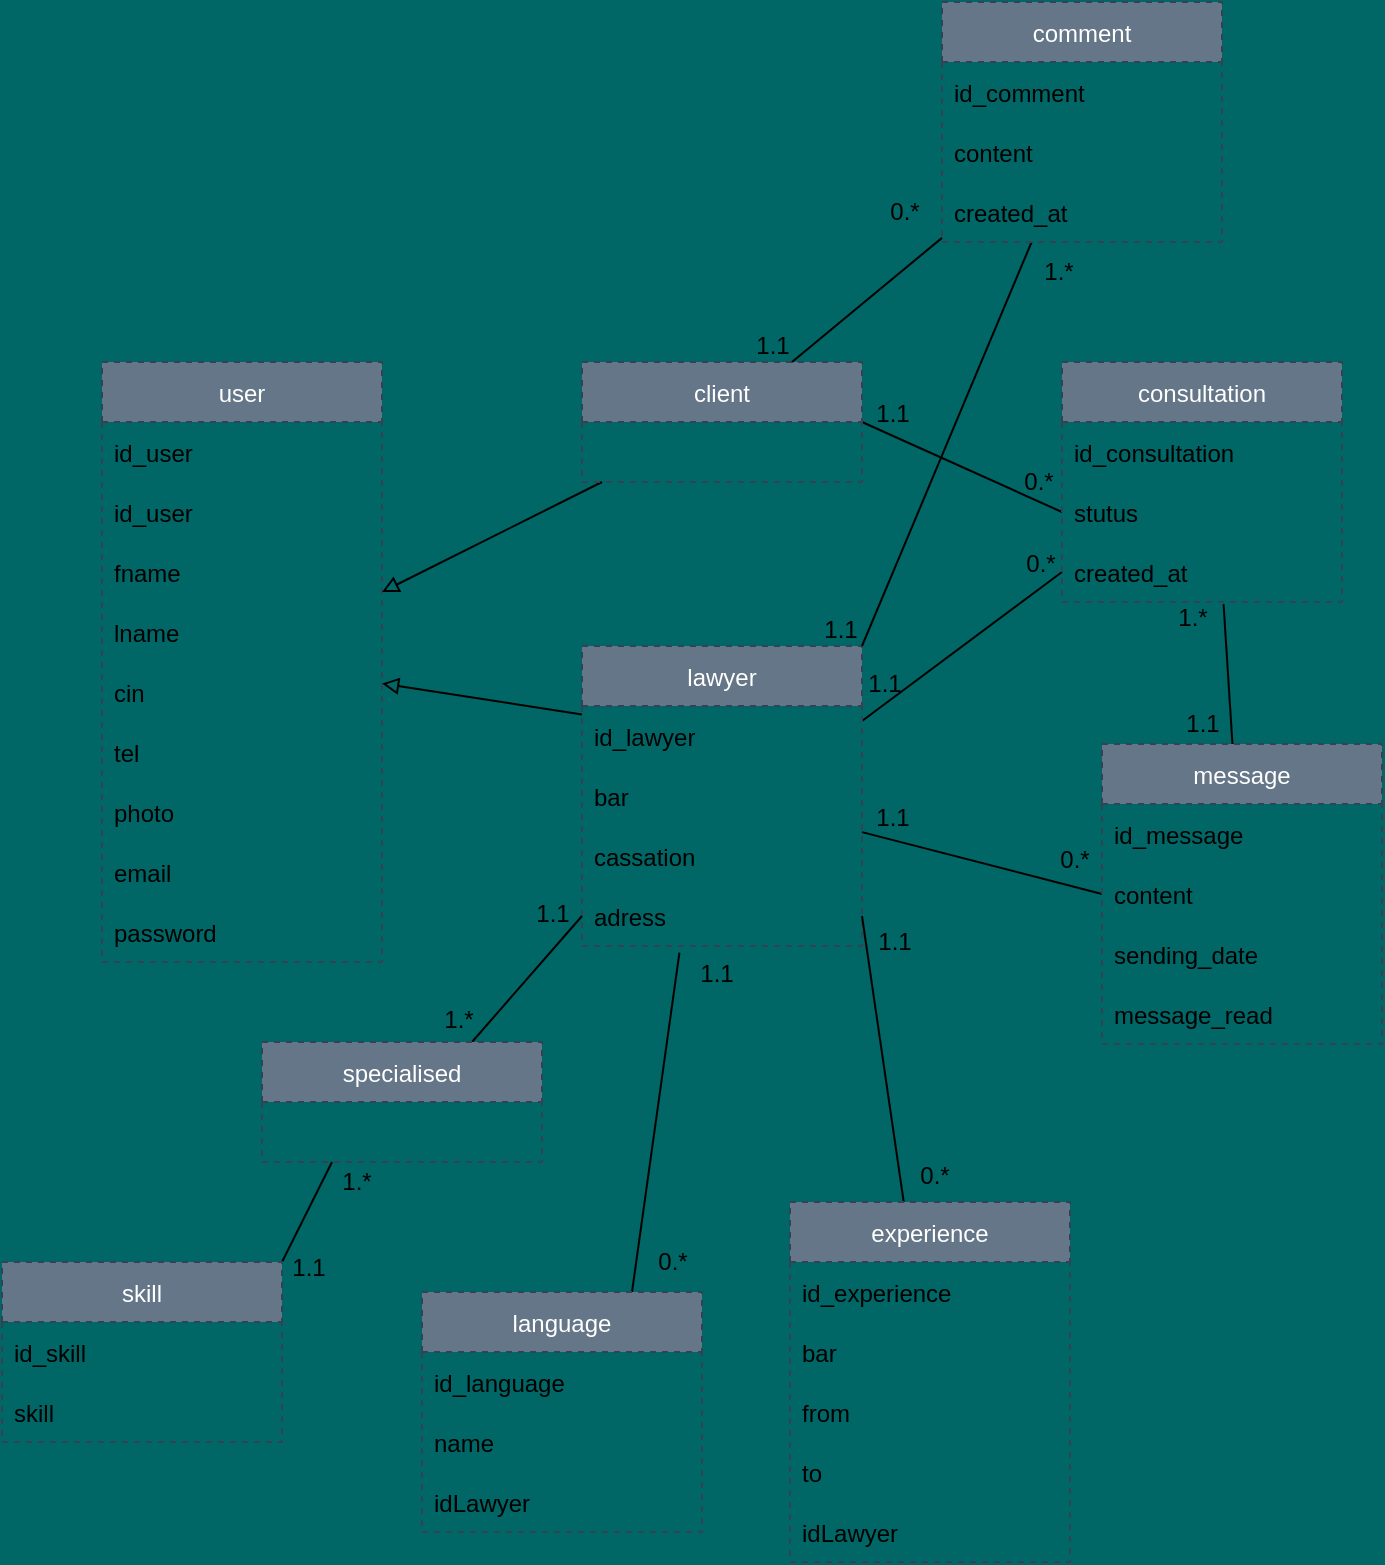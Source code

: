<mxfile>
    <diagram id="XEWKTi3nEzblmNwUxPH5" name="Page-1">
        <mxGraphModel dx="2111" dy="1206" grid="0" gridSize="10" guides="1" tooltips="1" connect="1" arrows="1" fold="1" page="1" pageScale="1" pageWidth="827" pageHeight="900" background="#006666" math="0" shadow="0">
            <root>
                <mxCell id="0"/>
                <mxCell id="1" parent="0"/>
                <mxCell id="7" value="user" style="swimlane;fontStyle=0;childLayout=stackLayout;horizontal=1;startSize=30;horizontalStack=0;resizeParent=1;resizeParentMax=0;resizeLast=0;collapsible=1;marginBottom=0;dashed=1;fillColor=#647687;strokeColor=#314354;fontColor=#ffffff;" vertex="1" parent="1">
                    <mxGeometry x="110" y="249" width="140" height="300" as="geometry"/>
                </mxCell>
                <mxCell id="32" value="id_user" style="text;strokeColor=none;fillColor=none;align=left;verticalAlign=middle;spacingLeft=4;spacingRight=4;overflow=hidden;points=[[0,0.5],[1,0.5]];portConstraint=eastwest;rotatable=0;dashed=1;" vertex="1" parent="7">
                    <mxGeometry y="30" width="140" height="30" as="geometry"/>
                </mxCell>
                <mxCell id="8" value="id_user" style="text;strokeColor=none;fillColor=none;align=left;verticalAlign=middle;spacingLeft=4;spacingRight=4;overflow=hidden;points=[[0,0.5],[1,0.5]];portConstraint=eastwest;rotatable=0;dashed=1;" vertex="1" parent="7">
                    <mxGeometry y="60" width="140" height="30" as="geometry"/>
                </mxCell>
                <mxCell id="9" value="fname" style="text;strokeColor=none;fillColor=none;align=left;verticalAlign=middle;spacingLeft=4;spacingRight=4;overflow=hidden;points=[[0,0.5],[1,0.5]];portConstraint=eastwest;rotatable=0;dashed=1;" vertex="1" parent="7">
                    <mxGeometry y="90" width="140" height="30" as="geometry"/>
                </mxCell>
                <mxCell id="10" value="lname" style="text;strokeColor=none;fillColor=none;align=left;verticalAlign=middle;spacingLeft=4;spacingRight=4;overflow=hidden;points=[[0,0.5],[1,0.5]];portConstraint=eastwest;rotatable=0;dashed=1;" vertex="1" parent="7">
                    <mxGeometry y="120" width="140" height="30" as="geometry"/>
                </mxCell>
                <mxCell id="11" value="cin" style="text;strokeColor=none;fillColor=none;align=left;verticalAlign=middle;spacingLeft=4;spacingRight=4;overflow=hidden;points=[[0,0.5],[1,0.5]];portConstraint=eastwest;rotatable=0;dashed=1;" vertex="1" parent="7">
                    <mxGeometry y="150" width="140" height="30" as="geometry"/>
                </mxCell>
                <mxCell id="12" value="tel" style="text;strokeColor=none;fillColor=none;align=left;verticalAlign=middle;spacingLeft=4;spacingRight=4;overflow=hidden;points=[[0,0.5],[1,0.5]];portConstraint=eastwest;rotatable=0;dashed=1;" vertex="1" parent="7">
                    <mxGeometry y="180" width="140" height="30" as="geometry"/>
                </mxCell>
                <mxCell id="13" value="photo" style="text;strokeColor=none;fillColor=none;align=left;verticalAlign=middle;spacingLeft=4;spacingRight=4;overflow=hidden;points=[[0,0.5],[1,0.5]];portConstraint=eastwest;rotatable=0;dashed=1;" vertex="1" parent="7">
                    <mxGeometry y="210" width="140" height="30" as="geometry"/>
                </mxCell>
                <mxCell id="14" value="email" style="text;strokeColor=none;fillColor=none;align=left;verticalAlign=middle;spacingLeft=4;spacingRight=4;overflow=hidden;points=[[0,0.5],[1,0.5]];portConstraint=eastwest;rotatable=0;dashed=1;" vertex="1" parent="7">
                    <mxGeometry y="240" width="140" height="30" as="geometry"/>
                </mxCell>
                <mxCell id="15" value="password" style="text;strokeColor=none;fillColor=none;align=left;verticalAlign=middle;spacingLeft=4;spacingRight=4;overflow=hidden;points=[[0,0.5],[1,0.5]];portConstraint=eastwest;rotatable=0;dashed=1;" vertex="1" parent="7">
                    <mxGeometry y="270" width="140" height="30" as="geometry"/>
                </mxCell>
                <mxCell id="64" style="edgeStyle=none;html=1;endArrow=block;endFill=0;" edge="1" parent="1" source="18" target="7">
                    <mxGeometry relative="1" as="geometry"/>
                </mxCell>
                <mxCell id="80" style="edgeStyle=none;html=1;exitX=1;exitY=0.5;exitDx=0;exitDy=0;entryX=0;entryY=0.5;entryDx=0;entryDy=0;endArrow=none;endFill=0;" edge="1" parent="1" source="18" target="45">
                    <mxGeometry relative="1" as="geometry"/>
                </mxCell>
                <mxCell id="18" value="client" style="swimlane;fontStyle=0;childLayout=stackLayout;horizontal=1;startSize=30;horizontalStack=0;resizeParent=1;resizeParentMax=0;resizeLast=0;collapsible=1;marginBottom=0;dashed=1;fillColor=#647687;strokeColor=#314354;fontColor=#ffffff;" vertex="1" parent="1">
                    <mxGeometry x="350" y="249" width="140" height="60" as="geometry"/>
                </mxCell>
                <mxCell id="67" style="edgeStyle=none;html=1;entryX=0;entryY=0.5;entryDx=0;entryDy=0;endArrow=none;endFill=0;" edge="1" parent="1" source="27" target="50">
                    <mxGeometry relative="1" as="geometry"/>
                </mxCell>
                <mxCell id="79" style="edgeStyle=none;html=1;exitX=1;exitY=0.25;exitDx=0;exitDy=0;entryX=0;entryY=0.5;entryDx=0;entryDy=0;endArrow=none;endFill=0;" edge="1" parent="1" source="27" target="46">
                    <mxGeometry relative="1" as="geometry"/>
                </mxCell>
                <mxCell id="27" value="lawyer" style="swimlane;fontStyle=0;childLayout=stackLayout;horizontal=1;startSize=30;horizontalStack=0;resizeParent=1;resizeParentMax=0;resizeLast=0;collapsible=1;marginBottom=0;dashed=1;fillColor=#647687;strokeColor=#314354;fontColor=#ffffff;" vertex="1" parent="1">
                    <mxGeometry x="350" y="391" width="140" height="150" as="geometry"/>
                </mxCell>
                <mxCell id="28" value="id_lawyer" style="text;strokeColor=none;fillColor=none;align=left;verticalAlign=middle;spacingLeft=4;spacingRight=4;overflow=hidden;points=[[0,0.5],[1,0.5]];portConstraint=eastwest;rotatable=0;dashed=1;" vertex="1" parent="27">
                    <mxGeometry y="30" width="140" height="30" as="geometry"/>
                </mxCell>
                <mxCell id="29" value="bar" style="text;strokeColor=none;fillColor=none;align=left;verticalAlign=middle;spacingLeft=4;spacingRight=4;overflow=hidden;points=[[0,0.5],[1,0.5]];portConstraint=eastwest;rotatable=0;dashed=1;" vertex="1" parent="27">
                    <mxGeometry y="60" width="140" height="30" as="geometry"/>
                </mxCell>
                <mxCell id="30" value="cassation" style="text;strokeColor=none;fillColor=none;align=left;verticalAlign=middle;spacingLeft=4;spacingRight=4;overflow=hidden;points=[[0,0.5],[1,0.5]];portConstraint=eastwest;rotatable=0;dashed=1;" vertex="1" parent="27">
                    <mxGeometry y="90" width="140" height="30" as="geometry"/>
                </mxCell>
                <mxCell id="31" value="adress" style="text;strokeColor=none;fillColor=none;align=left;verticalAlign=middle;spacingLeft=4;spacingRight=4;overflow=hidden;points=[[0,0.5],[1,0.5]];portConstraint=eastwest;rotatable=0;dashed=1;" vertex="1" parent="27">
                    <mxGeometry y="120" width="140" height="30" as="geometry"/>
                </mxCell>
                <mxCell id="92" style="edgeStyle=none;html=1;exitX=0.75;exitY=0;exitDx=0;exitDy=0;entryX=0;entryY=0.5;entryDx=0;entryDy=0;endArrow=none;endFill=0;" edge="1" parent="1" source="33" target="31">
                    <mxGeometry relative="1" as="geometry"/>
                </mxCell>
                <mxCell id="33" value="specialised" style="swimlane;fontStyle=0;childLayout=stackLayout;horizontal=1;startSize=30;horizontalStack=0;resizeParent=1;resizeParentMax=0;resizeLast=0;collapsible=1;marginBottom=0;dashed=1;fillColor=#647687;strokeColor=#314354;fontColor=#ffffff;" vertex="1" parent="1">
                    <mxGeometry x="190" y="589" width="140" height="60" as="geometry"/>
                </mxCell>
                <mxCell id="91" style="edgeStyle=none;html=1;exitX=1;exitY=0;exitDx=0;exitDy=0;entryX=0.25;entryY=1;entryDx=0;entryDy=0;endArrow=none;endFill=0;" edge="1" parent="1" source="38" target="33">
                    <mxGeometry relative="1" as="geometry"/>
                </mxCell>
                <mxCell id="38" value="skill" style="swimlane;fontStyle=0;childLayout=stackLayout;horizontal=1;startSize=30;horizontalStack=0;resizeParent=1;resizeParentMax=0;resizeLast=0;collapsible=1;marginBottom=0;dashed=1;fillColor=#647687;strokeColor=#314354;fontColor=#ffffff;" vertex="1" parent="1">
                    <mxGeometry x="60" y="699" width="140" height="90" as="geometry"/>
                </mxCell>
                <mxCell id="39" value="id_skill" style="text;strokeColor=none;fillColor=none;align=left;verticalAlign=middle;spacingLeft=4;spacingRight=4;overflow=hidden;points=[[0,0.5],[1,0.5]];portConstraint=eastwest;rotatable=0;dashed=1;" vertex="1" parent="38">
                    <mxGeometry y="30" width="140" height="30" as="geometry"/>
                </mxCell>
                <mxCell id="40" value="skill" style="text;strokeColor=none;fillColor=none;align=left;verticalAlign=middle;spacingLeft=4;spacingRight=4;overflow=hidden;points=[[0,0.5],[1,0.5]];portConstraint=eastwest;rotatable=0;dashed=1;" vertex="1" parent="38">
                    <mxGeometry y="60" width="140" height="30" as="geometry"/>
                </mxCell>
                <mxCell id="43" value="consultation" style="swimlane;fontStyle=0;childLayout=stackLayout;horizontal=1;startSize=30;horizontalStack=0;resizeParent=1;resizeParentMax=0;resizeLast=0;collapsible=1;marginBottom=0;dashed=1;fillColor=#647687;strokeColor=#314354;fontColor=#ffffff;" vertex="1" parent="1">
                    <mxGeometry x="590" y="249" width="140" height="120" as="geometry"/>
                </mxCell>
                <mxCell id="44" value="id_consultation" style="text;strokeColor=none;fillColor=none;align=left;verticalAlign=middle;spacingLeft=4;spacingRight=4;overflow=hidden;points=[[0,0.5],[1,0.5]];portConstraint=eastwest;rotatable=0;dashed=1;" vertex="1" parent="43">
                    <mxGeometry y="30" width="140" height="30" as="geometry"/>
                </mxCell>
                <mxCell id="45" value="stutus" style="text;strokeColor=none;fillColor=none;align=left;verticalAlign=middle;spacingLeft=4;spacingRight=4;overflow=hidden;points=[[0,0.5],[1,0.5]];portConstraint=eastwest;rotatable=0;dashed=1;" vertex="1" parent="43">
                    <mxGeometry y="60" width="140" height="30" as="geometry"/>
                </mxCell>
                <mxCell id="46" value="created_at" style="text;strokeColor=none;fillColor=none;align=left;verticalAlign=middle;spacingLeft=4;spacingRight=4;overflow=hidden;points=[[0,0.5],[1,0.5]];portConstraint=eastwest;rotatable=0;dashed=1;" vertex="1" parent="43">
                    <mxGeometry y="90" width="140" height="30" as="geometry"/>
                </mxCell>
                <mxCell id="114" style="edgeStyle=none;html=1;entryX=0.577;entryY=1.035;entryDx=0;entryDy=0;entryPerimeter=0;endArrow=none;endFill=0;" edge="1" parent="1" source="48" target="46">
                    <mxGeometry relative="1" as="geometry"/>
                </mxCell>
                <mxCell id="48" value="message" style="swimlane;fontStyle=0;childLayout=stackLayout;horizontal=1;startSize=30;horizontalStack=0;resizeParent=1;resizeParentMax=0;resizeLast=0;collapsible=1;marginBottom=0;dashed=1;fillColor=#647687;strokeColor=#314354;fontColor=#ffffff;" vertex="1" parent="1">
                    <mxGeometry x="610" y="440" width="140" height="150" as="geometry"/>
                </mxCell>
                <mxCell id="49" value="id_message" style="text;align=left;verticalAlign=middle;spacingLeft=4;spacingRight=4;overflow=hidden;points=[[0,0.5],[1,0.5]];portConstraint=eastwest;rotatable=0;dashed=1;" vertex="1" parent="48">
                    <mxGeometry y="30" width="140" height="30" as="geometry"/>
                </mxCell>
                <mxCell id="50" value="content" style="text;strokeColor=none;fillColor=none;align=left;verticalAlign=middle;spacingLeft=4;spacingRight=4;overflow=hidden;points=[[0,0.5],[1,0.5]];portConstraint=eastwest;rotatable=0;dashed=1;" vertex="1" parent="48">
                    <mxGeometry y="60" width="140" height="30" as="geometry"/>
                </mxCell>
                <mxCell id="51" value="sending_date" style="text;strokeColor=none;fillColor=none;align=left;verticalAlign=middle;spacingLeft=4;spacingRight=4;overflow=hidden;points=[[0,0.5],[1,0.5]];portConstraint=eastwest;rotatable=0;dashed=1;" vertex="1" parent="48">
                    <mxGeometry y="90" width="140" height="30" as="geometry"/>
                </mxCell>
                <mxCell id="52" value="message_read" style="text;strokeColor=none;fillColor=none;align=left;verticalAlign=middle;spacingLeft=4;spacingRight=4;overflow=hidden;points=[[0,0.5],[1,0.5]];portConstraint=eastwest;rotatable=0;dashed=1;" vertex="1" parent="48">
                    <mxGeometry y="120" width="140" height="30" as="geometry"/>
                </mxCell>
                <mxCell id="88" style="edgeStyle=none;html=1;exitX=0.75;exitY=0;exitDx=0;exitDy=0;entryX=0.348;entryY=1.11;entryDx=0;entryDy=0;entryPerimeter=0;endArrow=none;endFill=0;" edge="1" parent="1" source="54" target="31">
                    <mxGeometry relative="1" as="geometry"/>
                </mxCell>
                <mxCell id="54" value="language" style="swimlane;fontStyle=0;childLayout=stackLayout;horizontal=1;startSize=30;horizontalStack=0;resizeParent=1;resizeParentMax=0;resizeLast=0;collapsible=1;marginBottom=0;dashed=1;fillColor=#647687;strokeColor=#314354;fontColor=#ffffff;" vertex="1" parent="1">
                    <mxGeometry x="270" y="714" width="140" height="120" as="geometry"/>
                </mxCell>
                <mxCell id="55" value="id_language" style="text;strokeColor=none;fillColor=none;align=left;verticalAlign=middle;spacingLeft=4;spacingRight=4;overflow=hidden;points=[[0,0.5],[1,0.5]];portConstraint=eastwest;rotatable=0;dashed=1;" vertex="1" parent="54">
                    <mxGeometry y="30" width="140" height="30" as="geometry"/>
                </mxCell>
                <mxCell id="56" value="name" style="text;strokeColor=none;fillColor=none;align=left;verticalAlign=middle;spacingLeft=4;spacingRight=4;overflow=hidden;points=[[0,0.5],[1,0.5]];portConstraint=eastwest;rotatable=0;dashed=1;" vertex="1" parent="54">
                    <mxGeometry y="60" width="140" height="30" as="geometry"/>
                </mxCell>
                <mxCell id="57" value="idLawyer" style="text;strokeColor=none;fillColor=none;align=left;verticalAlign=middle;spacingLeft=4;spacingRight=4;overflow=hidden;points=[[0,0.5],[1,0.5]];portConstraint=eastwest;rotatable=0;dashed=1;" vertex="1" parent="54">
                    <mxGeometry y="90" width="140" height="30" as="geometry"/>
                </mxCell>
                <mxCell id="84" style="edgeStyle=none;html=1;entryX=1;entryY=0.5;entryDx=0;entryDy=0;endArrow=none;endFill=0;" edge="1" parent="1" source="58" target="31">
                    <mxGeometry relative="1" as="geometry"/>
                </mxCell>
                <mxCell id="58" value="experience" style="swimlane;fontStyle=0;childLayout=stackLayout;horizontal=1;startSize=30;horizontalStack=0;resizeParent=1;resizeParentMax=0;resizeLast=0;collapsible=1;marginBottom=0;dashed=1;fillColor=#647687;strokeColor=#314354;fontColor=#ffffff;" vertex="1" parent="1">
                    <mxGeometry x="454" y="669" width="140" height="180" as="geometry"/>
                </mxCell>
                <mxCell id="59" value="id_experience" style="text;strokeColor=none;fillColor=none;align=left;verticalAlign=middle;spacingLeft=4;spacingRight=4;overflow=hidden;points=[[0,0.5],[1,0.5]];portConstraint=eastwest;rotatable=0;dashed=1;" vertex="1" parent="58">
                    <mxGeometry y="30" width="140" height="30" as="geometry"/>
                </mxCell>
                <mxCell id="60" value="bar" style="text;strokeColor=none;fillColor=none;align=left;verticalAlign=middle;spacingLeft=4;spacingRight=4;overflow=hidden;points=[[0,0.5],[1,0.5]];portConstraint=eastwest;rotatable=0;dashed=1;" vertex="1" parent="58">
                    <mxGeometry y="60" width="140" height="30" as="geometry"/>
                </mxCell>
                <mxCell id="61" value="from" style="text;strokeColor=none;fillColor=none;align=left;verticalAlign=middle;spacingLeft=4;spacingRight=4;overflow=hidden;points=[[0,0.5],[1,0.5]];portConstraint=eastwest;rotatable=0;dashed=1;" vertex="1" parent="58">
                    <mxGeometry y="90" width="140" height="30" as="geometry"/>
                </mxCell>
                <mxCell id="62" value="to" style="text;strokeColor=none;fillColor=none;align=left;verticalAlign=middle;spacingLeft=4;spacingRight=4;overflow=hidden;points=[[0,0.5],[1,0.5]];portConstraint=eastwest;rotatable=0;dashed=1;" vertex="1" parent="58">
                    <mxGeometry y="120" width="140" height="30" as="geometry"/>
                </mxCell>
                <mxCell id="63" value="idLawyer" style="text;strokeColor=none;fillColor=none;align=left;verticalAlign=middle;spacingLeft=4;spacingRight=4;overflow=hidden;points=[[0,0.5],[1,0.5]];portConstraint=eastwest;rotatable=0;dashed=1;" vertex="1" parent="58">
                    <mxGeometry y="150" width="140" height="30" as="geometry"/>
                </mxCell>
                <mxCell id="66" style="edgeStyle=none;html=1;endArrow=block;endFill=0;" edge="1" parent="1" source="28" target="7">
                    <mxGeometry relative="1" as="geometry"/>
                </mxCell>
                <mxCell id="69" value="0.*" style="text;html=1;resizable=0;autosize=1;align=center;verticalAlign=middle;points=[];fillColor=none;strokeColor=none;rounded=0;dashed=1;" vertex="1" parent="1">
                    <mxGeometry x="581" y="488" width="30" height="20" as="geometry"/>
                </mxCell>
                <mxCell id="77" value="1.1" style="text;html=1;resizable=0;autosize=1;align=center;verticalAlign=middle;points=[];fillColor=none;strokeColor=none;rounded=0;dashed=1;" vertex="1" parent="1">
                    <mxGeometry x="490" y="467" width="30" height="20" as="geometry"/>
                </mxCell>
                <mxCell id="82" value="1.1" style="text;html=1;resizable=0;autosize=1;align=center;verticalAlign=middle;points=[];fillColor=none;strokeColor=none;rounded=0;dashed=1;" vertex="1" parent="1">
                    <mxGeometry x="490" y="265" width="30" height="20" as="geometry"/>
                </mxCell>
                <mxCell id="83" value="0.*" style="text;html=1;resizable=0;autosize=1;align=center;verticalAlign=middle;points=[];fillColor=none;strokeColor=none;rounded=0;dashed=1;" vertex="1" parent="1">
                    <mxGeometry x="563" y="299" width="30" height="20" as="geometry"/>
                </mxCell>
                <mxCell id="85" value="1.1" style="text;html=1;resizable=0;autosize=1;align=center;verticalAlign=middle;points=[];fillColor=none;strokeColor=none;rounded=0;dashed=1;" vertex="1" parent="1">
                    <mxGeometry x="491" y="529" width="30" height="20" as="geometry"/>
                </mxCell>
                <mxCell id="87" value="0.*" style="text;html=1;resizable=0;autosize=1;align=center;verticalAlign=middle;points=[];fillColor=none;strokeColor=none;rounded=0;dashed=1;" vertex="1" parent="1">
                    <mxGeometry x="511" y="646" width="30" height="20" as="geometry"/>
                </mxCell>
                <mxCell id="89" value="1.1" style="text;html=1;resizable=0;autosize=1;align=center;verticalAlign=middle;points=[];fillColor=none;strokeColor=none;rounded=0;dashed=1;" vertex="1" parent="1">
                    <mxGeometry x="402" y="545" width="30" height="20" as="geometry"/>
                </mxCell>
                <mxCell id="90" value="0.*" style="text;html=1;resizable=0;autosize=1;align=center;verticalAlign=middle;points=[];fillColor=none;strokeColor=none;rounded=0;dashed=1;" vertex="1" parent="1">
                    <mxGeometry x="380" y="689" width="30" height="20" as="geometry"/>
                </mxCell>
                <mxCell id="93" value="1.*" style="text;html=1;resizable=0;autosize=1;align=center;verticalAlign=middle;points=[];fillColor=none;strokeColor=none;rounded=0;dashed=1;" vertex="1" parent="1">
                    <mxGeometry x="273" y="568" width="30" height="20" as="geometry"/>
                </mxCell>
                <mxCell id="94" value="1.*" style="text;html=1;resizable=0;autosize=1;align=center;verticalAlign=middle;points=[];fillColor=none;strokeColor=none;rounded=0;dashed=1;" vertex="1" parent="1">
                    <mxGeometry x="222" y="649" width="30" height="20" as="geometry"/>
                </mxCell>
                <mxCell id="95" value="1.1" style="text;html=1;resizable=0;autosize=1;align=center;verticalAlign=middle;points=[];fillColor=none;strokeColor=none;rounded=0;dashed=1;" vertex="1" parent="1">
                    <mxGeometry x="320" y="515" width="30" height="20" as="geometry"/>
                </mxCell>
                <mxCell id="97" value="1.1" style="text;html=1;resizable=0;autosize=1;align=center;verticalAlign=middle;points=[];fillColor=none;strokeColor=none;rounded=0;dashed=1;" vertex="1" parent="1">
                    <mxGeometry x="198" y="692" width="30" height="20" as="geometry"/>
                </mxCell>
                <mxCell id="102" style="edgeStyle=none;html=1;entryX=0.75;entryY=0;entryDx=0;entryDy=0;endArrow=none;endFill=0;" edge="1" parent="1" source="98" target="18">
                    <mxGeometry relative="1" as="geometry"/>
                </mxCell>
                <mxCell id="103" style="edgeStyle=none;html=1;entryX=1;entryY=0;entryDx=0;entryDy=0;endArrow=none;endFill=0;" edge="1" parent="1" source="98" target="27">
                    <mxGeometry relative="1" as="geometry"/>
                </mxCell>
                <mxCell id="98" value="comment" style="swimlane;fontStyle=0;childLayout=stackLayout;horizontal=1;startSize=30;horizontalStack=0;resizeParent=1;resizeParentMax=0;resizeLast=0;collapsible=1;marginBottom=0;dashed=1;fillColor=#647687;strokeColor=#314354;fontColor=#ffffff;" vertex="1" parent="1">
                    <mxGeometry x="530" y="69" width="140" height="120" as="geometry"/>
                </mxCell>
                <mxCell id="99" value="id_comment" style="text;strokeColor=none;fillColor=none;align=left;verticalAlign=middle;spacingLeft=4;spacingRight=4;overflow=hidden;points=[[0,0.5],[1,0.5]];portConstraint=eastwest;rotatable=0;dashed=1;" vertex="1" parent="98">
                    <mxGeometry y="30" width="140" height="30" as="geometry"/>
                </mxCell>
                <mxCell id="100" value="content" style="text;strokeColor=none;fillColor=none;align=left;verticalAlign=middle;spacingLeft=4;spacingRight=4;overflow=hidden;points=[[0,0.5],[1,0.5]];portConstraint=eastwest;rotatable=0;dashed=1;" vertex="1" parent="98">
                    <mxGeometry y="60" width="140" height="30" as="geometry"/>
                </mxCell>
                <mxCell id="101" value="created_at" style="text;strokeColor=none;fillColor=none;align=left;verticalAlign=middle;spacingLeft=4;spacingRight=4;overflow=hidden;points=[[0,0.5],[1,0.5]];portConstraint=eastwest;rotatable=0;dashed=1;" vertex="1" parent="98">
                    <mxGeometry y="90" width="140" height="30" as="geometry"/>
                </mxCell>
                <mxCell id="104" value="0.*" style="text;html=1;resizable=0;autosize=1;align=center;verticalAlign=middle;points=[];fillColor=none;strokeColor=none;rounded=0;dashed=1;" vertex="1" parent="1">
                    <mxGeometry x="496" y="164" width="30" height="20" as="geometry"/>
                </mxCell>
                <mxCell id="105" value="1.*" style="text;html=1;resizable=0;autosize=1;align=center;verticalAlign=middle;points=[];fillColor=none;strokeColor=none;rounded=0;dashed=1;" vertex="1" parent="1">
                    <mxGeometry x="573" y="194" width="30" height="20" as="geometry"/>
                </mxCell>
                <mxCell id="108" value="1.1" style="text;html=1;resizable=0;autosize=1;align=center;verticalAlign=middle;points=[];fillColor=none;strokeColor=none;rounded=0;dashed=1;" vertex="1" parent="1">
                    <mxGeometry x="430" y="231" width="30" height="20" as="geometry"/>
                </mxCell>
                <mxCell id="111" value="1.1" style="text;html=1;resizable=0;autosize=1;align=center;verticalAlign=middle;points=[];fillColor=none;strokeColor=none;rounded=0;dashed=1;" vertex="1" parent="1">
                    <mxGeometry x="464" y="373" width="30" height="20" as="geometry"/>
                </mxCell>
                <mxCell id="115" value="0.*" style="text;html=1;resizable=0;autosize=1;align=center;verticalAlign=middle;points=[];fillColor=none;strokeColor=none;rounded=0;dashed=1;" vertex="1" parent="1">
                    <mxGeometry x="564" y="340" width="30" height="20" as="geometry"/>
                </mxCell>
                <mxCell id="116" value="1.1" style="text;html=1;resizable=0;autosize=1;align=center;verticalAlign=middle;points=[];rounded=0;dashed=1;" vertex="1" parent="1">
                    <mxGeometry x="486" y="400" width="30" height="20" as="geometry"/>
                </mxCell>
                <mxCell id="117" value="1.*" style="text;html=1;resizable=0;autosize=1;align=center;verticalAlign=middle;points=[];fillColor=none;strokeColor=none;rounded=0;dashed=1;" vertex="1" parent="1">
                    <mxGeometry x="640" y="367" width="30" height="20" as="geometry"/>
                </mxCell>
                <mxCell id="118" value="1.1" style="text;html=1;resizable=0;autosize=1;align=center;verticalAlign=middle;points=[];fillColor=none;strokeColor=none;rounded=0;dashed=1;" vertex="1" parent="1">
                    <mxGeometry x="645" y="420" width="30" height="20" as="geometry"/>
                </mxCell>
            </root>
        </mxGraphModel>
    </diagram>
</mxfile>